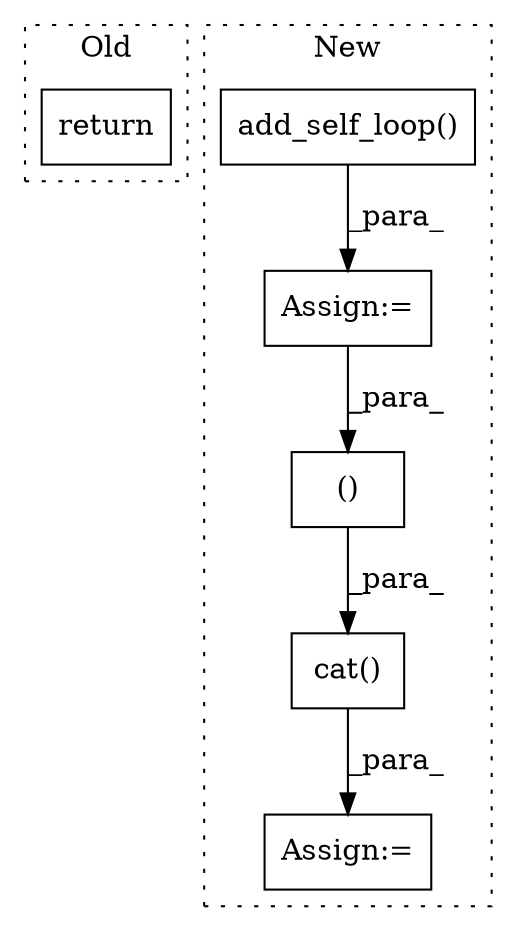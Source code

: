 digraph G {
subgraph cluster0 {
1 [label="return" a="93" s="3224" l="7" shape="box"];
label = "Old";
style="dotted";
}
subgraph cluster1 {
2 [label="add_self_loop()" a="75" s="3525,3544" l="18,1" shape="box"];
3 [label="Assign:=" a="68" s="3522" l="3" shape="box"];
4 [label="Assign:=" a="68" s="3684" l="3" shape="box"];
5 [label="()" a="54" s="3736" l="0" shape="box"];
6 [label="cat()" a="75" s="3687,3760" l="7,1" shape="box"];
label = "New";
style="dotted";
}
2 -> 3 [label="_para_"];
3 -> 5 [label="_para_"];
5 -> 6 [label="_para_"];
6 -> 4 [label="_para_"];
}
